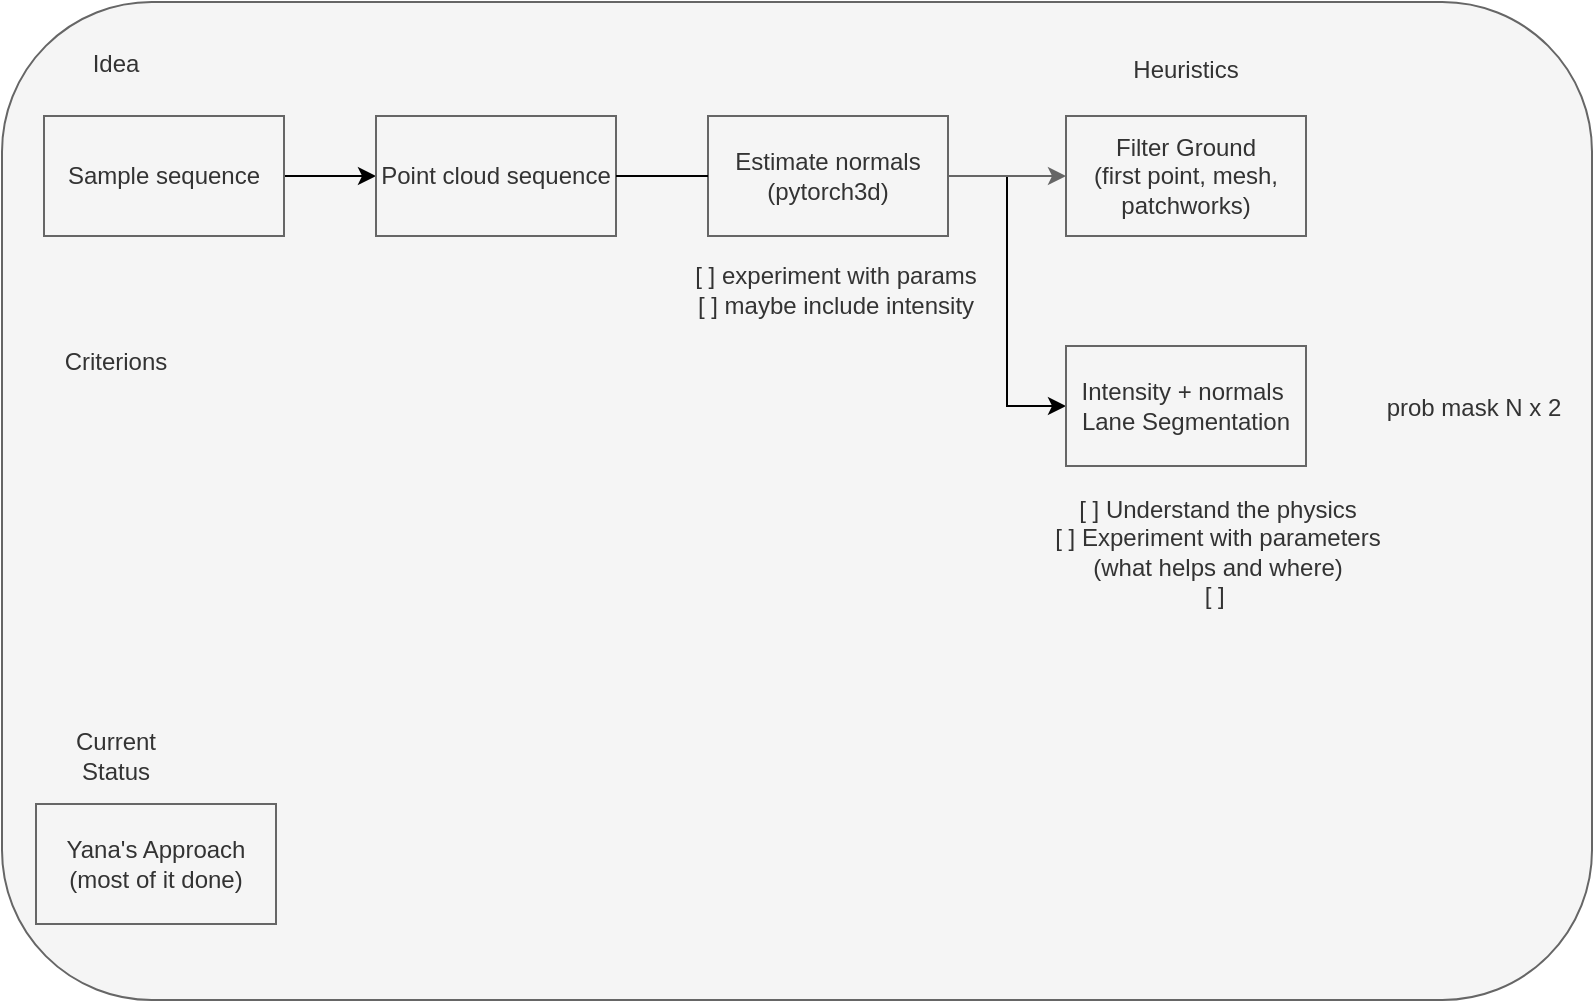 <mxfile version="20.5.3" type="embed"><diagram id="23iRSUPoRavnBvh4doch" name="Page-1"><mxGraphModel dx="20" dy="1743" grid="0" gridSize="10" guides="1" tooltips="1" connect="1" arrows="1" fold="1" page="1" pageScale="1" pageWidth="827" pageHeight="1169" background="#ffffff" math="1" shadow="0"><root><mxCell id="0"/><mxCell id="1" parent="0"/><mxCell id="30" value="" style="rounded=1;whiteSpace=wrap;html=1;fillColor=#f5f5f5;fontColor=#333333;strokeColor=#666666;" vertex="1" parent="1"><mxGeometry x="843" y="-6" width="795" height="499" as="geometry"/></mxCell><mxCell id="7" style="edgeStyle=orthogonalEdgeStyle;rounded=0;orthogonalLoop=1;jettySize=auto;html=1;entryX=0;entryY=0.5;entryDx=0;entryDy=0;strokeColor=#000000;" parent="1" source="3" target="6" edge="1"><mxGeometry relative="1" as="geometry"/></mxCell><mxCell id="3" value="Sample sequence" style="rounded=0;whiteSpace=wrap;html=1;fillColor=#f5f5f5;fontColor=#333333;strokeColor=#666666;" parent="1" vertex="1"><mxGeometry x="864" y="51" width="120" height="60" as="geometry"/></mxCell><mxCell id="6" value="Point cloud sequence" style="rounded=0;whiteSpace=wrap;html=1;fillColor=#f5f5f5;fontColor=#333333;strokeColor=#666666;" parent="1" vertex="1"><mxGeometry x="1030" y="51" width="120" height="60" as="geometry"/></mxCell><mxCell id="8" value="Filter Ground&lt;br&gt;(first point, mesh, patchworks)" style="rounded=0;whiteSpace=wrap;html=1;fillColor=#f5f5f5;fontColor=#333333;strokeColor=#666666;" parent="1" vertex="1"><mxGeometry x="1375" y="51" width="120" height="60" as="geometry"/></mxCell><mxCell id="15" style="edgeStyle=orthogonalEdgeStyle;rounded=0;orthogonalLoop=1;jettySize=auto;html=1;strokeColor=#000000;entryX=0;entryY=0.5;entryDx=0;entryDy=0;" parent="1" source="10" target="20" edge="1"><mxGeometry relative="1" as="geometry"><mxPoint x="1710" y="90" as="targetPoint"/><Array as="points"/></mxGeometry></mxCell><mxCell id="18" value="Current Status" style="text;html=1;strokeColor=none;fillColor=none;align=center;verticalAlign=middle;whiteSpace=wrap;rounded=0;fontFamily=Helvetica;fontSize=12;fontColor=#333333;" parent="1" vertex="1"><mxGeometry x="870" y="356" width="60" height="30" as="geometry"/></mxCell><mxCell id="19" value="Idea" style="text;html=1;strokeColor=none;fillColor=none;align=center;verticalAlign=middle;whiteSpace=wrap;rounded=0;fontFamily=Helvetica;fontSize=12;fontColor=#333333;" parent="1" vertex="1"><mxGeometry x="870" y="10" width="60" height="30" as="geometry"/></mxCell><mxCell id="20" value="Intensity + normals&amp;nbsp;&lt;br&gt;Lane Segmentation" style="rounded=0;whiteSpace=wrap;html=1;fillColor=#f5f5f5;fontColor=#333333;strokeColor=#666666;" parent="1" vertex="1"><mxGeometry x="1375" y="166" width="120" height="60" as="geometry"/></mxCell><mxCell id="21" value="Yana's Approach&lt;br&gt;(most of it done)" style="rounded=0;whiteSpace=wrap;html=1;fillColor=#f5f5f5;fontColor=#333333;strokeColor=#666666;" parent="1" vertex="1"><mxGeometry x="860" y="395" width="120" height="60" as="geometry"/></mxCell><mxCell id="22" value="[ ] Understand the physics&lt;br&gt;[ ] Experiment with parameters (what helps and where)&lt;br&gt;[ ]&amp;nbsp;" style="text;html=1;strokeColor=none;fillColor=none;align=center;verticalAlign=middle;whiteSpace=wrap;rounded=0;fontFamily=Helvetica;fontSize=12;fontColor=#333333;" parent="1" vertex="1"><mxGeometry x="1358" y="238" width="186" height="61" as="geometry"/></mxCell><mxCell id="23" value="prob mask N x 2" style="text;html=1;strokeColor=none;fillColor=none;align=center;verticalAlign=middle;whiteSpace=wrap;rounded=0;fontFamily=Helvetica;fontSize=12;fontColor=#333333;" parent="1" vertex="1"><mxGeometry x="1523" y="168" width="112" height="58" as="geometry"/></mxCell><mxCell id="25" style="edgeStyle=orthogonalEdgeStyle;rounded=0;orthogonalLoop=1;jettySize=auto;html=1;entryX=0;entryY=0.5;entryDx=0;entryDy=0;fontFamily=Helvetica;fontSize=12;fontColor=#333333;fillColor=#f5f5f5;strokeColor=#666666;" parent="1" source="10" target="8" edge="1"><mxGeometry relative="1" as="geometry"/></mxCell><mxCell id="10" value="Estimate normals&lt;br&gt;(pytorch3d)" style="rounded=0;whiteSpace=wrap;html=1;fillColor=#f5f5f5;fontColor=#333333;strokeColor=#666666;" parent="1" vertex="1"><mxGeometry x="1196" y="51" width="120" height="60" as="geometry"/></mxCell><mxCell id="24" value="" style="edgeStyle=orthogonalEdgeStyle;rounded=0;orthogonalLoop=1;jettySize=auto;html=1;entryX=0;entryY=0.5;entryDx=0;entryDy=0;strokeColor=#000000;endArrow=none;" parent="1" source="6" target="10" edge="1"><mxGeometry relative="1" as="geometry"><mxPoint x="1150.0" y="81" as="sourcePoint"/><mxPoint x="1458" y="85" as="targetPoint"/></mxGeometry></mxCell><mxCell id="26" value="[ ] experiment with params&lt;br&gt;[ ] maybe include intensity" style="text;html=1;strokeColor=none;fillColor=none;align=center;verticalAlign=middle;whiteSpace=wrap;rounded=0;fontFamily=Helvetica;fontSize=12;fontColor=#333333;" parent="1" vertex="1"><mxGeometry x="1184" y="107" width="152" height="61" as="geometry"/></mxCell><mxCell id="28" value="Heuristics" style="text;html=1;strokeColor=none;fillColor=none;align=center;verticalAlign=middle;whiteSpace=wrap;rounded=0;fontFamily=Helvetica;fontSize=12;fontColor=#333333;" parent="1" vertex="1"><mxGeometry x="1385" y="13" width="100" height="30" as="geometry"/></mxCell><mxCell id="29" value="Criterions" style="text;html=1;strokeColor=none;fillColor=none;align=center;verticalAlign=middle;whiteSpace=wrap;rounded=0;fontFamily=Helvetica;fontSize=12;fontColor=#333333;" parent="1" vertex="1"><mxGeometry x="870" y="159" width="60" height="30" as="geometry"/></mxCell></root></mxGraphModel></diagram></mxfile>